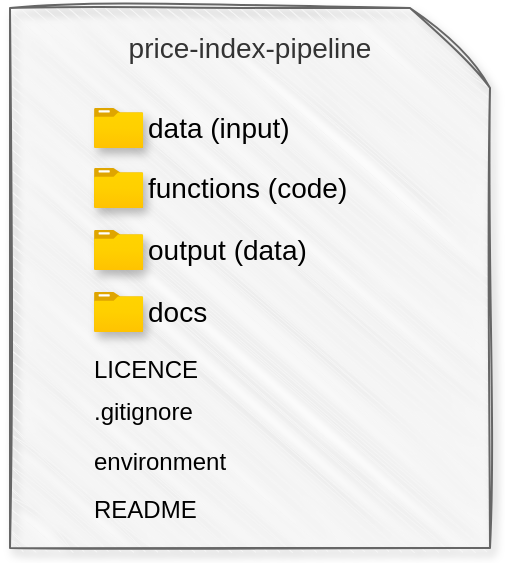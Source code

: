 <mxfile version="26.2.2">
  <diagram name="Page-1" id="kBzjuA-HmhJBuekbJN5_">
    <mxGraphModel dx="1182" dy="691" grid="1" gridSize="10" guides="1" tooltips="1" connect="1" arrows="1" fold="1" page="1" pageScale="1" pageWidth="850" pageHeight="1100" math="0" shadow="0">
      <root>
        <mxCell id="0" />
        <mxCell id="1" parent="0" />
        <mxCell id="Lby27R24gmd_tmXuZr5L-13" value="&lt;font style=&quot;font-size: 14px;&quot;&gt;price-index-pipeline&lt;br&gt;&lt;/font&gt;&lt;br&gt;&lt;br&gt;&lt;br&gt;&lt;br&gt;&lt;br&gt;&lt;br&gt;&lt;br&gt;&lt;br&gt;&lt;br&gt;&lt;br&gt;&lt;br&gt;&lt;br&gt;&lt;br&gt;&lt;div&gt;&lt;br&gt;&lt;br&gt;&lt;br&gt;&lt;/div&gt;" style="shape=card;direction=south;whiteSpace=wrap;html=1;fillColor=#f5f5f5;fontColor=#333333;strokeColor=#666666;size=40;comic=0;treeMoving=0;treeFolding=0;sketch=1;curveFitting=1;jiggle=2;shadow=1;" vertex="1" parent="1">
          <mxGeometry x="160" y="500" width="240" height="270" as="geometry" />
        </mxCell>
        <mxCell id="Lby27R24gmd_tmXuZr5L-14" value="LICENCE" style="text;html=1;align=left;verticalAlign=middle;whiteSpace=wrap;rounded=0;sketch=1;curveFitting=1;jiggle=2;shadow=1;" vertex="1" parent="1">
          <mxGeometry x="200" y="671" width="60" height="20" as="geometry" />
        </mxCell>
        <mxCell id="Lby27R24gmd_tmXuZr5L-16" value=".gitignore" style="text;html=1;align=left;verticalAlign=middle;whiteSpace=wrap;rounded=0;sketch=1;curveFitting=1;jiggle=2;shadow=1;" vertex="1" parent="1">
          <mxGeometry x="200" y="692" width="60" height="20" as="geometry" />
        </mxCell>
        <mxCell id="Lby27R24gmd_tmXuZr5L-17" value="README" style="text;html=1;align=left;verticalAlign=middle;whiteSpace=wrap;rounded=0;sketch=1;curveFitting=1;jiggle=2;shadow=1;" vertex="1" parent="1">
          <mxGeometry x="200" y="741" width="60" height="20" as="geometry" />
        </mxCell>
        <mxCell id="Lby27R24gmd_tmXuZr5L-18" value="environment" style="text;html=1;align=left;verticalAlign=middle;whiteSpace=wrap;rounded=0;sketch=1;curveFitting=1;jiggle=2;shadow=1;" vertex="1" parent="1">
          <mxGeometry x="200" y="717" width="60" height="20" as="geometry" />
        </mxCell>
        <mxCell id="Lby27R24gmd_tmXuZr5L-20" value="data (input)" style="image;aspect=fixed;html=1;points=[];align=left;fontSize=14;image=img/lib/azure2/general/Folder_Blank.svg;labelPosition=right;verticalLabelPosition=middle;verticalAlign=middle;labelBackgroundColor=none;sketch=1;curveFitting=1;jiggle=2;shadow=1;" vertex="1" parent="1">
          <mxGeometry x="202" y="550" width="24.64" height="20" as="geometry" />
        </mxCell>
        <mxCell id="Lby27R24gmd_tmXuZr5L-21" value="functions (code)" style="image;aspect=fixed;html=1;points=[];align=left;fontSize=14;image=img/lib/azure2/general/Folder_Blank.svg;labelPosition=right;verticalLabelPosition=middle;verticalAlign=middle;labelBackgroundColor=none;sketch=1;curveFitting=1;jiggle=2;shadow=1;" vertex="1" parent="1">
          <mxGeometry x="202" y="580" width="24.64" height="20" as="geometry" />
        </mxCell>
        <mxCell id="Lby27R24gmd_tmXuZr5L-23" value="output (data)" style="image;aspect=fixed;html=1;points=[];align=left;fontSize=14;image=img/lib/azure2/general/Folder_Blank.svg;labelPosition=right;verticalLabelPosition=middle;verticalAlign=middle;labelBackgroundColor=none;sketch=1;curveFitting=1;jiggle=2;shadow=1;" vertex="1" parent="1">
          <mxGeometry x="202" y="611" width="24.64" height="20" as="geometry" />
        </mxCell>
        <mxCell id="Lby27R24gmd_tmXuZr5L-24" value="docs" style="image;aspect=fixed;html=1;points=[];align=left;fontSize=14;image=img/lib/azure2/general/Folder_Blank.svg;labelPosition=right;verticalLabelPosition=middle;verticalAlign=middle;labelBackgroundColor=none;sketch=1;curveFitting=1;jiggle=2;shadow=1;" vertex="1" parent="1">
          <mxGeometry x="202" y="642" width="24.64" height="20" as="geometry" />
        </mxCell>
      </root>
    </mxGraphModel>
  </diagram>
</mxfile>
